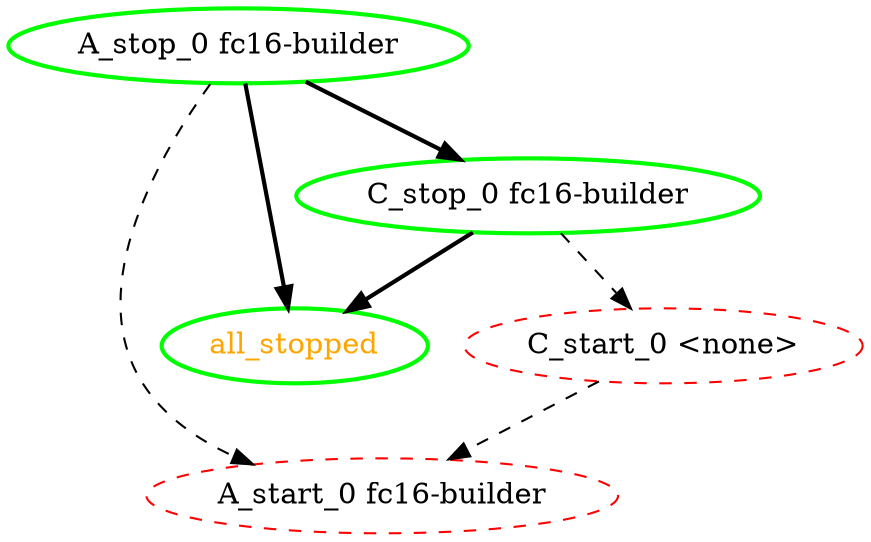 digraph "g" {
"A_start_0 fc16-builder" [ style=dashed color="red" fontcolor="black"]
"A_stop_0 fc16-builder" -> "A_start_0 fc16-builder" [ style = dashed]
"A_stop_0 fc16-builder" -> "C_stop_0 fc16-builder" [ style = bold]
"A_stop_0 fc16-builder" -> "all_stopped" [ style = bold]
"A_stop_0 fc16-builder" [ style=bold color="green" fontcolor="black"]
"C_start_0 <none>" -> "A_start_0 fc16-builder" [ style = dashed]
"C_start_0 <none>" [ style=dashed color="red" fontcolor="black"]
"C_stop_0 fc16-builder" -> "C_start_0 <none>" [ style = dashed]
"C_stop_0 fc16-builder" -> "all_stopped" [ style = bold]
"C_stop_0 fc16-builder" [ style=bold color="green" fontcolor="black"]
"all_stopped" [ style=bold color="green" fontcolor="orange"]
}
